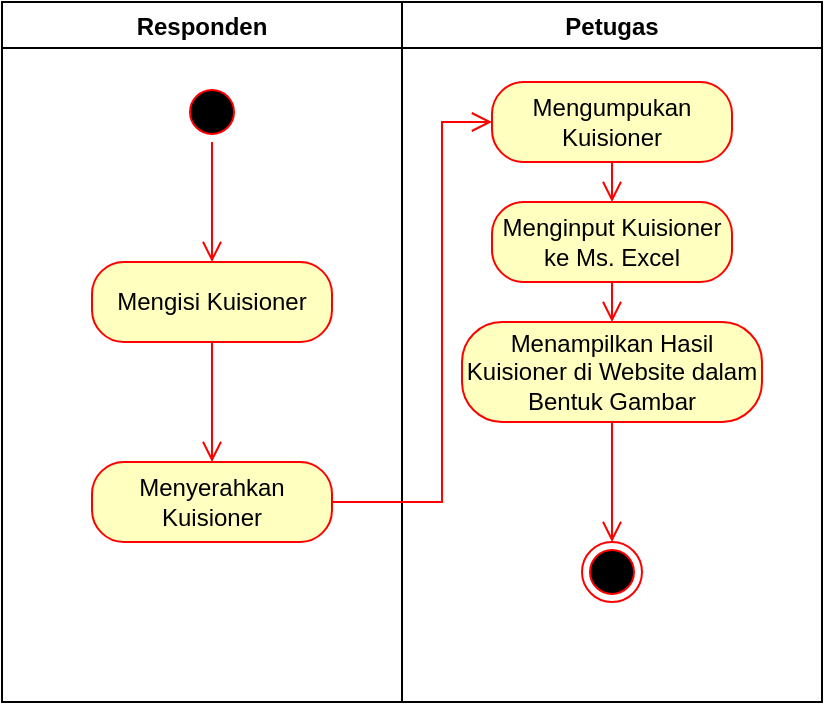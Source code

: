 <mxfile version="15.4.1" type="github">
  <diagram id="tRzAye2bPvozIjtMzwij" name="Page-1">
    <mxGraphModel dx="1038" dy="588" grid="1" gridSize="10" guides="1" tooltips="1" connect="1" arrows="1" fold="1" page="1" pageScale="1" pageWidth="850" pageHeight="1100" math="0" shadow="0">
      <root>
        <mxCell id="0" />
        <mxCell id="1" parent="0" />
        <mxCell id="PPTsovzcyMsUmSt-M4FY-1" value="Responden" style="swimlane;" vertex="1" parent="1">
          <mxGeometry x="120" y="110" width="200" height="350" as="geometry" />
        </mxCell>
        <mxCell id="PPTsovzcyMsUmSt-M4FY-5" value="" style="ellipse;html=1;shape=startState;fillColor=#000000;strokeColor=#ff0000;" vertex="1" parent="PPTsovzcyMsUmSt-M4FY-1">
          <mxGeometry x="90" y="40" width="30" height="30" as="geometry" />
        </mxCell>
        <mxCell id="PPTsovzcyMsUmSt-M4FY-6" value="" style="edgeStyle=orthogonalEdgeStyle;html=1;verticalAlign=bottom;endArrow=open;endSize=8;strokeColor=#ff0000;rounded=0;" edge="1" source="PPTsovzcyMsUmSt-M4FY-5" parent="PPTsovzcyMsUmSt-M4FY-1">
          <mxGeometry relative="1" as="geometry">
            <mxPoint x="105" y="130" as="targetPoint" />
          </mxGeometry>
        </mxCell>
        <mxCell id="PPTsovzcyMsUmSt-M4FY-7" value="Mengisi Kuisioner" style="rounded=1;whiteSpace=wrap;html=1;arcSize=40;fontColor=#000000;fillColor=#ffffc0;strokeColor=#ff0000;" vertex="1" parent="PPTsovzcyMsUmSt-M4FY-1">
          <mxGeometry x="45" y="130" width="120" height="40" as="geometry" />
        </mxCell>
        <mxCell id="PPTsovzcyMsUmSt-M4FY-8" value="" style="edgeStyle=orthogonalEdgeStyle;html=1;verticalAlign=bottom;endArrow=open;endSize=8;strokeColor=#ff0000;rounded=0;" edge="1" source="PPTsovzcyMsUmSt-M4FY-7" parent="PPTsovzcyMsUmSt-M4FY-1">
          <mxGeometry relative="1" as="geometry">
            <mxPoint x="105" y="230" as="targetPoint" />
          </mxGeometry>
        </mxCell>
        <mxCell id="PPTsovzcyMsUmSt-M4FY-9" value="Menyerahkan Kuisioner" style="rounded=1;whiteSpace=wrap;html=1;arcSize=40;fontColor=#000000;fillColor=#ffffc0;strokeColor=#ff0000;" vertex="1" parent="PPTsovzcyMsUmSt-M4FY-1">
          <mxGeometry x="45" y="230" width="120" height="40" as="geometry" />
        </mxCell>
        <mxCell id="PPTsovzcyMsUmSt-M4FY-2" value="Petugas" style="swimlane;" vertex="1" parent="1">
          <mxGeometry x="320" y="110" width="210" height="350" as="geometry" />
        </mxCell>
        <mxCell id="PPTsovzcyMsUmSt-M4FY-4" value="" style="ellipse;html=1;shape=endState;fillColor=#000000;strokeColor=#ff0000;" vertex="1" parent="PPTsovzcyMsUmSt-M4FY-2">
          <mxGeometry x="90" y="270" width="30" height="30" as="geometry" />
        </mxCell>
        <mxCell id="PPTsovzcyMsUmSt-M4FY-11" value="Mengumpukan Kuisioner" style="rounded=1;whiteSpace=wrap;html=1;arcSize=40;fontColor=#000000;fillColor=#ffffc0;strokeColor=#ff0000;" vertex="1" parent="PPTsovzcyMsUmSt-M4FY-2">
          <mxGeometry x="45" y="40" width="120" height="40" as="geometry" />
        </mxCell>
        <mxCell id="PPTsovzcyMsUmSt-M4FY-12" value="" style="edgeStyle=orthogonalEdgeStyle;html=1;verticalAlign=bottom;endArrow=open;endSize=8;strokeColor=#ff0000;rounded=0;" edge="1" source="PPTsovzcyMsUmSt-M4FY-11" parent="PPTsovzcyMsUmSt-M4FY-2" target="PPTsovzcyMsUmSt-M4FY-15">
          <mxGeometry relative="1" as="geometry">
            <mxPoint x="85" y="140" as="targetPoint" />
          </mxGeometry>
        </mxCell>
        <mxCell id="PPTsovzcyMsUmSt-M4FY-15" value="Menginput Kuisioner ke Ms. Excel" style="rounded=1;whiteSpace=wrap;html=1;arcSize=40;fontColor=#000000;fillColor=#ffffc0;strokeColor=#ff0000;" vertex="1" parent="PPTsovzcyMsUmSt-M4FY-2">
          <mxGeometry x="45" y="100" width="120" height="40" as="geometry" />
        </mxCell>
        <mxCell id="PPTsovzcyMsUmSt-M4FY-16" value="" style="edgeStyle=orthogonalEdgeStyle;html=1;verticalAlign=bottom;endArrow=open;endSize=8;strokeColor=#ff0000;rounded=0;" edge="1" source="PPTsovzcyMsUmSt-M4FY-15" parent="PPTsovzcyMsUmSt-M4FY-2" target="PPTsovzcyMsUmSt-M4FY-17">
          <mxGeometry relative="1" as="geometry">
            <mxPoint x="85" y="160" as="targetPoint" />
          </mxGeometry>
        </mxCell>
        <mxCell id="PPTsovzcyMsUmSt-M4FY-17" value="Menampilkan Hasil Kuisioner di Website dalam Bentuk Gambar" style="rounded=1;whiteSpace=wrap;html=1;arcSize=40;fontColor=#000000;fillColor=#ffffc0;strokeColor=#ff0000;" vertex="1" parent="PPTsovzcyMsUmSt-M4FY-2">
          <mxGeometry x="30" y="160" width="150" height="50" as="geometry" />
        </mxCell>
        <mxCell id="PPTsovzcyMsUmSt-M4FY-18" value="" style="edgeStyle=orthogonalEdgeStyle;html=1;verticalAlign=bottom;endArrow=open;endSize=8;strokeColor=#ff0000;rounded=0;" edge="1" source="PPTsovzcyMsUmSt-M4FY-17" parent="PPTsovzcyMsUmSt-M4FY-2" target="PPTsovzcyMsUmSt-M4FY-4">
          <mxGeometry relative="1" as="geometry">
            <mxPoint x="85" y="260" as="targetPoint" />
          </mxGeometry>
        </mxCell>
        <mxCell id="PPTsovzcyMsUmSt-M4FY-10" value="" style="edgeStyle=orthogonalEdgeStyle;html=1;verticalAlign=bottom;endArrow=open;endSize=8;strokeColor=#ff0000;rounded=0;" edge="1" source="PPTsovzcyMsUmSt-M4FY-9" parent="1" target="PPTsovzcyMsUmSt-M4FY-11">
          <mxGeometry relative="1" as="geometry">
            <mxPoint x="390" y="170" as="targetPoint" />
            <Array as="points">
              <mxPoint x="340" y="360" />
              <mxPoint x="340" y="170" />
            </Array>
          </mxGeometry>
        </mxCell>
      </root>
    </mxGraphModel>
  </diagram>
</mxfile>
